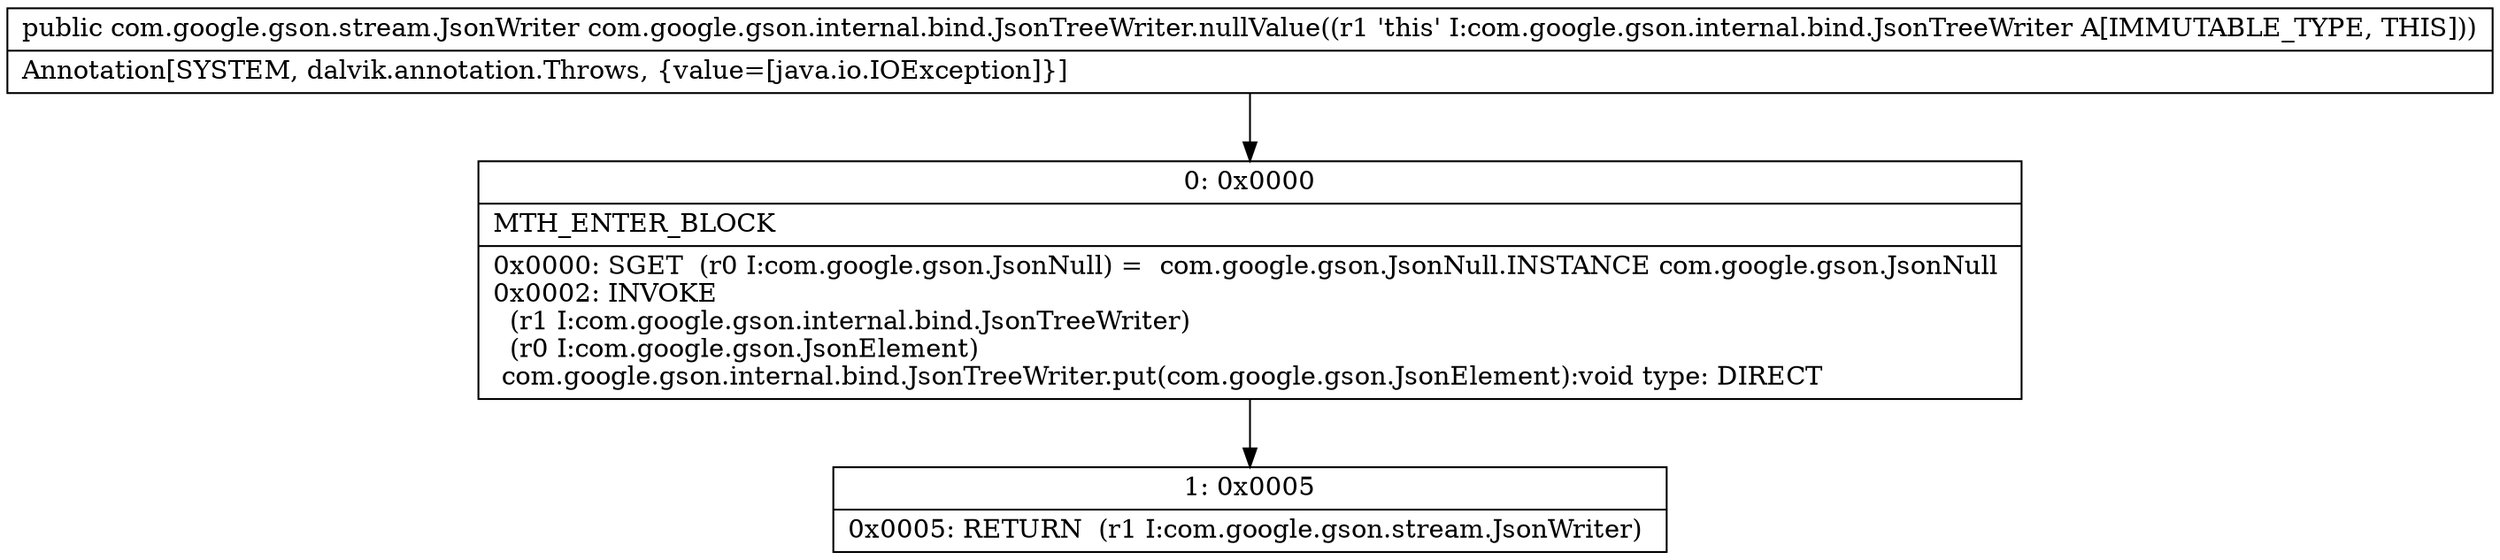 digraph "CFG forcom.google.gson.internal.bind.JsonTreeWriter.nullValue()Lcom\/google\/gson\/stream\/JsonWriter;" {
Node_0 [shape=record,label="{0\:\ 0x0000|MTH_ENTER_BLOCK\l|0x0000: SGET  (r0 I:com.google.gson.JsonNull) =  com.google.gson.JsonNull.INSTANCE com.google.gson.JsonNull \l0x0002: INVOKE  \l  (r1 I:com.google.gson.internal.bind.JsonTreeWriter)\l  (r0 I:com.google.gson.JsonElement)\l com.google.gson.internal.bind.JsonTreeWriter.put(com.google.gson.JsonElement):void type: DIRECT \l}"];
Node_1 [shape=record,label="{1\:\ 0x0005|0x0005: RETURN  (r1 I:com.google.gson.stream.JsonWriter) \l}"];
MethodNode[shape=record,label="{public com.google.gson.stream.JsonWriter com.google.gson.internal.bind.JsonTreeWriter.nullValue((r1 'this' I:com.google.gson.internal.bind.JsonTreeWriter A[IMMUTABLE_TYPE, THIS]))  | Annotation[SYSTEM, dalvik.annotation.Throws, \{value=[java.io.IOException]\}]\l}"];
MethodNode -> Node_0;
Node_0 -> Node_1;
}

